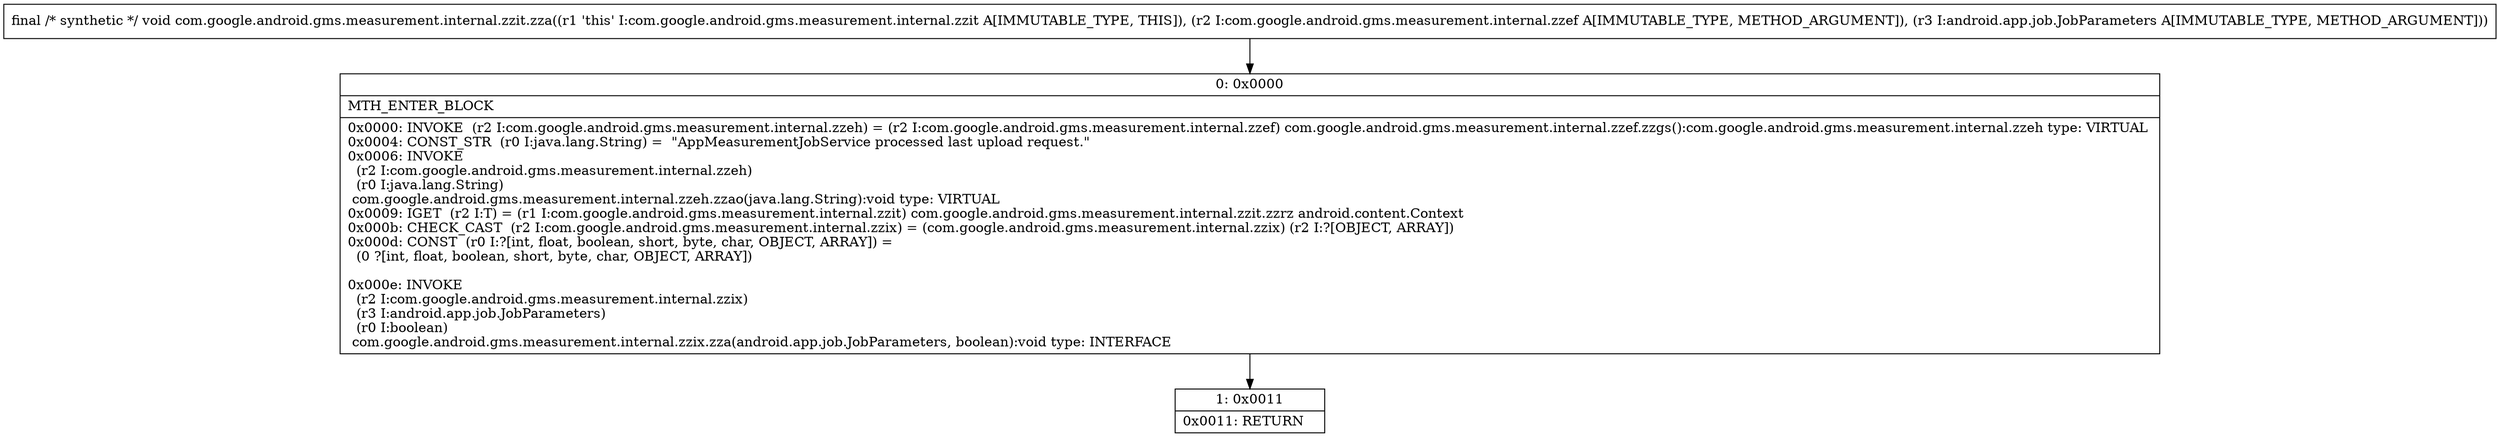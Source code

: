 digraph "CFG forcom.google.android.gms.measurement.internal.zzit.zza(Lcom\/google\/android\/gms\/measurement\/internal\/zzef;Landroid\/app\/job\/JobParameters;)V" {
Node_0 [shape=record,label="{0\:\ 0x0000|MTH_ENTER_BLOCK\l|0x0000: INVOKE  (r2 I:com.google.android.gms.measurement.internal.zzeh) = (r2 I:com.google.android.gms.measurement.internal.zzef) com.google.android.gms.measurement.internal.zzef.zzgs():com.google.android.gms.measurement.internal.zzeh type: VIRTUAL \l0x0004: CONST_STR  (r0 I:java.lang.String) =  \"AppMeasurementJobService processed last upload request.\" \l0x0006: INVOKE  \l  (r2 I:com.google.android.gms.measurement.internal.zzeh)\l  (r0 I:java.lang.String)\l com.google.android.gms.measurement.internal.zzeh.zzao(java.lang.String):void type: VIRTUAL \l0x0009: IGET  (r2 I:T) = (r1 I:com.google.android.gms.measurement.internal.zzit) com.google.android.gms.measurement.internal.zzit.zzrz android.content.Context \l0x000b: CHECK_CAST  (r2 I:com.google.android.gms.measurement.internal.zzix) = (com.google.android.gms.measurement.internal.zzix) (r2 I:?[OBJECT, ARRAY]) \l0x000d: CONST  (r0 I:?[int, float, boolean, short, byte, char, OBJECT, ARRAY]) = \l  (0 ?[int, float, boolean, short, byte, char, OBJECT, ARRAY])\l \l0x000e: INVOKE  \l  (r2 I:com.google.android.gms.measurement.internal.zzix)\l  (r3 I:android.app.job.JobParameters)\l  (r0 I:boolean)\l com.google.android.gms.measurement.internal.zzix.zza(android.app.job.JobParameters, boolean):void type: INTERFACE \l}"];
Node_1 [shape=record,label="{1\:\ 0x0011|0x0011: RETURN   \l}"];
MethodNode[shape=record,label="{final \/* synthetic *\/ void com.google.android.gms.measurement.internal.zzit.zza((r1 'this' I:com.google.android.gms.measurement.internal.zzit A[IMMUTABLE_TYPE, THIS]), (r2 I:com.google.android.gms.measurement.internal.zzef A[IMMUTABLE_TYPE, METHOD_ARGUMENT]), (r3 I:android.app.job.JobParameters A[IMMUTABLE_TYPE, METHOD_ARGUMENT])) }"];
MethodNode -> Node_0;
Node_0 -> Node_1;
}

